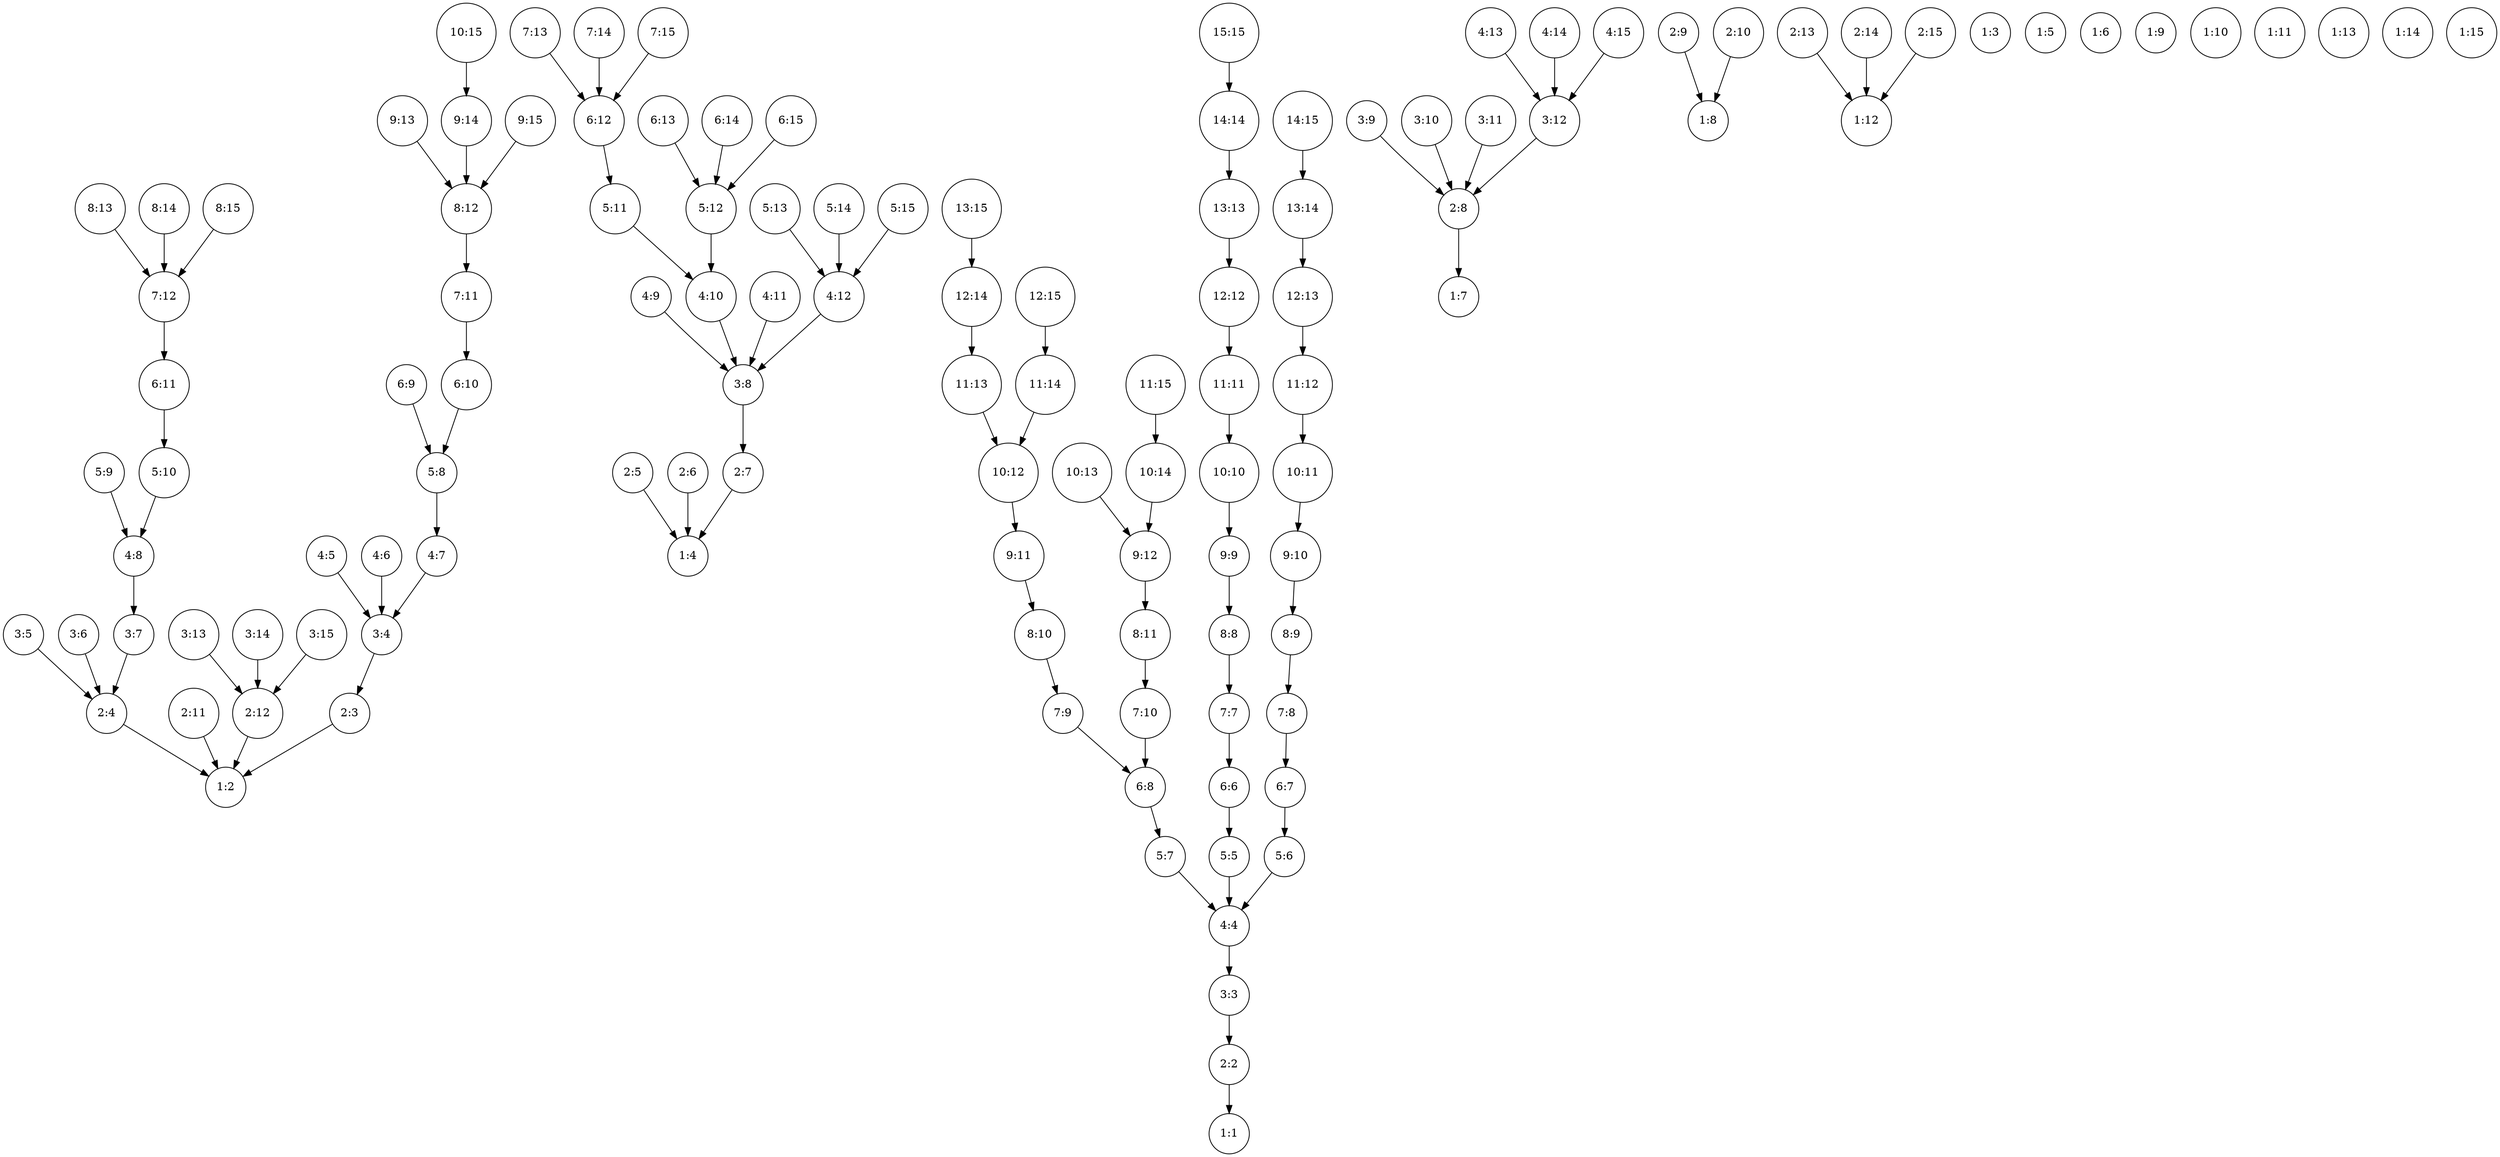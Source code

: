 strict digraph G { # strict digraph
"(2, 3)" -> "(1, 2)";
"(2, 4)" -> "(1, 2)";
"(3, 4)" -> "(2, 3)";
"(2, 5)" -> "(1, 4)";
"(3, 5)" -> "(2, 4)";
"(4, 5)" -> "(3, 4)";
"(2, 6)" -> "(1, 4)";
"(3, 6)" -> "(2, 4)";
"(4, 6)" -> "(3, 4)";
"(5, 6)" -> "(4, 4)";
"(4, 4)" -> "(3, 3)";
"(3, 3)" -> "(2, 2)";
"(2, 2)" -> "(1, 1)";
"(2, 7)" -> "(1, 4)";
"(3, 7)" -> "(2, 4)";
"(4, 7)" -> "(3, 4)";
"(5, 7)" -> "(4, 4)";
"(6, 7)" -> "(5, 6)";
"(2, 8)" -> "(1, 7)";
"(3, 8)" -> "(2, 7)";
"(4, 8)" -> "(3, 7)";
"(5, 8)" -> "(4, 7)";
"(6, 8)" -> "(5, 7)";
"(7, 8)" -> "(6, 7)";
"(2, 9)" -> "(1, 8)";
"(3, 9)" -> "(2, 8)";
"(4, 9)" -> "(3, 8)";
"(5, 9)" -> "(4, 8)";
"(6, 9)" -> "(5, 8)";
"(7, 9)" -> "(6, 8)";
"(8, 9)" -> "(7, 8)";
"(2, 10)" -> "(1, 8)";
"(3, 10)" -> "(2, 8)";
"(4, 10)" -> "(3, 8)";
"(5, 10)" -> "(4, 8)";
"(6, 10)" -> "(5, 8)";
"(7, 10)" -> "(6, 8)";
"(8, 10)" -> "(7, 9)";
"(9, 10)" -> "(8, 9)";
"(2, 11)" -> "(1, 2)";
"(3, 11)" -> "(2, 8)";
"(4, 11)" -> "(3, 8)";
"(5, 11)" -> "(4, 10)";
"(6, 11)" -> "(5, 10)";
"(7, 11)" -> "(6, 10)";
"(8, 11)" -> "(7, 10)";
"(9, 11)" -> "(8, 10)";
"(10, 11)" -> "(9, 10)";
"(2, 12)" -> "(1, 2)";
"(3, 12)" -> "(2, 8)";
"(4, 12)" -> "(3, 8)";
"(5, 12)" -> "(4, 10)";
"(6, 12)" -> "(5, 11)";
"(7, 12)" -> "(6, 11)";
"(8, 12)" -> "(7, 11)";
"(9, 12)" -> "(8, 11)";
"(10, 12)" -> "(9, 11)";
"(11, 12)" -> "(10, 11)";
"(2, 13)" -> "(1, 12)";
"(3, 13)" -> "(2, 12)";
"(4, 13)" -> "(3, 12)";
"(5, 13)" -> "(4, 12)";
"(6, 13)" -> "(5, 12)";
"(7, 13)" -> "(6, 12)";
"(8, 13)" -> "(7, 12)";
"(9, 13)" -> "(8, 12)";
"(10, 13)" -> "(9, 12)";
"(11, 13)" -> "(10, 12)";
"(12, 13)" -> "(11, 12)";
"(2, 14)" -> "(1, 12)";
"(3, 14)" -> "(2, 12)";
"(4, 14)" -> "(3, 12)";
"(5, 14)" -> "(4, 12)";
"(6, 14)" -> "(5, 12)";
"(7, 14)" -> "(6, 12)";
"(8, 14)" -> "(7, 12)";
"(9, 14)" -> "(8, 12)";
"(10, 14)" -> "(9, 12)";
"(11, 14)" -> "(10, 12)";
"(12, 14)" -> "(11, 13)";
"(13, 14)" -> "(12, 13)";
"(2, 15)" -> "(1, 12)";
"(3, 15)" -> "(2, 12)";
"(4, 15)" -> "(3, 12)";
"(5, 15)" -> "(4, 12)";
"(6, 15)" -> "(5, 12)";
"(7, 15)" -> "(6, 12)";
"(8, 15)" -> "(7, 12)";
"(9, 15)" -> "(8, 12)";
"(10, 15)" -> "(9, 14)";
"(11, 15)" -> "(10, 14)";
"(12, 15)" -> "(11, 14)";
"(13, 15)" -> "(12, 14)";
"(14, 15)" -> "(13, 14)";
"(1, 1)" [shape=circle, label="1:1"];
"(1, 2)" [shape=circle, label="1:2"];
"(1, 3)" [shape=circle, label="1:3"];
"(1, 4)" [shape=circle, label="1:4"];
"(1, 5)" [shape=circle, label="1:5"];
"(1, 6)" [shape=circle, label="1:6"];
"(1, 7)" [shape=circle, label="1:7"];
"(1, 8)" [shape=circle, label="1:8"];
"(1, 9)" [shape=circle, label="1:9"];
"(1, 10)" [shape=circle, label="1:10"];
"(1, 11)" [shape=circle, label="1:11"];
"(1, 12)" [shape=circle, label="1:12"];
"(1, 13)" [shape=circle, label="1:13"];
"(1, 14)" [shape=circle, label="1:14"];
"(1, 15)" [shape=circle, label="1:15"];
"(2, 2)" -> "(1, 1)";
"(2, 2)" [shape=circle, label="2:2"];
"(2, 3)" [shape=circle, label="2:3"];
"(2, 4)" [shape=circle, label="2:4"];
"(2, 5)" [shape=circle, label="2:5"];
"(2, 6)" [shape=circle, label="2:6"];
"(2, 7)" [shape=circle, label="2:7"];
"(2, 8)" [shape=circle, label="2:8"];
"(2, 9)" [shape=circle, label="2:9"];
"(2, 10)" [shape=circle, label="2:10"];
"(2, 11)" [shape=circle, label="2:11"];
"(2, 12)" [shape=circle, label="2:12"];
"(2, 13)" [shape=circle, label="2:13"];
"(2, 14)" [shape=circle, label="2:14"];
"(2, 15)" [shape=circle, label="2:15"];
"(3, 3)" -> "(2, 2)";
"(3, 3)" [shape=circle, label="3:3"];
"(3, 4)" [shape=circle, label="3:4"];
"(3, 5)" [shape=circle, label="3:5"];
"(3, 6)" [shape=circle, label="3:6"];
"(3, 7)" [shape=circle, label="3:7"];
"(3, 8)" [shape=circle, label="3:8"];
"(3, 9)" [shape=circle, label="3:9"];
"(3, 10)" [shape=circle, label="3:10"];
"(3, 11)" [shape=circle, label="3:11"];
"(3, 12)" [shape=circle, label="3:12"];
"(3, 13)" [shape=circle, label="3:13"];
"(3, 14)" [shape=circle, label="3:14"];
"(3, 15)" [shape=circle, label="3:15"];
"(4, 4)" -> "(3, 3)";
"(4, 4)" [shape=circle, label="4:4"];
"(4, 5)" [shape=circle, label="4:5"];
"(4, 6)" [shape=circle, label="4:6"];
"(4, 7)" [shape=circle, label="4:7"];
"(4, 8)" [shape=circle, label="4:8"];
"(4, 9)" [shape=circle, label="4:9"];
"(4, 10)" [shape=circle, label="4:10"];
"(4, 11)" [shape=circle, label="4:11"];
"(4, 12)" [shape=circle, label="4:12"];
"(4, 13)" [shape=circle, label="4:13"];
"(4, 14)" [shape=circle, label="4:14"];
"(4, 15)" [shape=circle, label="4:15"];
"(5, 5)" -> "(4, 4)";
"(5, 5)" [shape=circle, label="5:5"];
"(5, 6)" [shape=circle, label="5:6"];
"(5, 7)" [shape=circle, label="5:7"];
"(5, 8)" [shape=circle, label="5:8"];
"(5, 9)" [shape=circle, label="5:9"];
"(5, 10)" [shape=circle, label="5:10"];
"(5, 11)" [shape=circle, label="5:11"];
"(5, 12)" [shape=circle, label="5:12"];
"(5, 13)" [shape=circle, label="5:13"];
"(5, 14)" [shape=circle, label="5:14"];
"(5, 15)" [shape=circle, label="5:15"];
"(6, 6)" -> "(5, 5)";
"(6, 6)" [shape=circle, label="6:6"];
"(6, 7)" [shape=circle, label="6:7"];
"(6, 8)" [shape=circle, label="6:8"];
"(6, 9)" [shape=circle, label="6:9"];
"(6, 10)" [shape=circle, label="6:10"];
"(6, 11)" [shape=circle, label="6:11"];
"(6, 12)" [shape=circle, label="6:12"];
"(6, 13)" [shape=circle, label="6:13"];
"(6, 14)" [shape=circle, label="6:14"];
"(6, 15)" [shape=circle, label="6:15"];
"(7, 7)" -> "(6, 6)";
"(7, 7)" [shape=circle, label="7:7"];
"(7, 8)" [shape=circle, label="7:8"];
"(7, 9)" [shape=circle, label="7:9"];
"(7, 10)" [shape=circle, label="7:10"];
"(7, 11)" [shape=circle, label="7:11"];
"(7, 12)" [shape=circle, label="7:12"];
"(7, 13)" [shape=circle, label="7:13"];
"(7, 14)" [shape=circle, label="7:14"];
"(7, 15)" [shape=circle, label="7:15"];
"(8, 8)" -> "(7, 7)";
"(8, 8)" [shape=circle, label="8:8"];
"(8, 9)" [shape=circle, label="8:9"];
"(8, 10)" [shape=circle, label="8:10"];
"(8, 11)" [shape=circle, label="8:11"];
"(8, 12)" [shape=circle, label="8:12"];
"(8, 13)" [shape=circle, label="8:13"];
"(8, 14)" [shape=circle, label="8:14"];
"(8, 15)" [shape=circle, label="8:15"];
"(9, 9)" -> "(8, 8)";
"(9, 9)" [shape=circle, label="9:9"];
"(9, 10)" [shape=circle, label="9:10"];
"(9, 11)" [shape=circle, label="9:11"];
"(9, 12)" [shape=circle, label="9:12"];
"(9, 13)" [shape=circle, label="9:13"];
"(9, 14)" [shape=circle, label="9:14"];
"(9, 15)" [shape=circle, label="9:15"];
"(10, 10)" -> "(9, 9)";
"(10, 10)" [shape=circle, label="10:10"];
"(10, 11)" [shape=circle, label="10:11"];
"(10, 12)" [shape=circle, label="10:12"];
"(10, 13)" [shape=circle, label="10:13"];
"(10, 14)" [shape=circle, label="10:14"];
"(10, 15)" [shape=circle, label="10:15"];
"(11, 11)" -> "(10, 10)";
"(11, 11)" [shape=circle, label="11:11"];
"(11, 12)" [shape=circle, label="11:12"];
"(11, 13)" [shape=circle, label="11:13"];
"(11, 14)" [shape=circle, label="11:14"];
"(11, 15)" [shape=circle, label="11:15"];
"(12, 12)" -> "(11, 11)";
"(12, 12)" [shape=circle, label="12:12"];
"(12, 13)" [shape=circle, label="12:13"];
"(12, 14)" [shape=circle, label="12:14"];
"(12, 15)" [shape=circle, label="12:15"];
"(13, 13)" -> "(12, 12)";
"(13, 13)" [shape=circle, label="13:13"];
"(13, 14)" [shape=circle, label="13:14"];
"(13, 15)" [shape=circle, label="13:15"];
"(14, 14)" -> "(13, 13)";
"(14, 14)" [shape=circle, label="14:14"];
"(14, 15)" [shape=circle, label="14:15"];
"(15, 15)" -> "(14, 14)";
"(15, 15)" [shape=circle, label="15:15"];
}